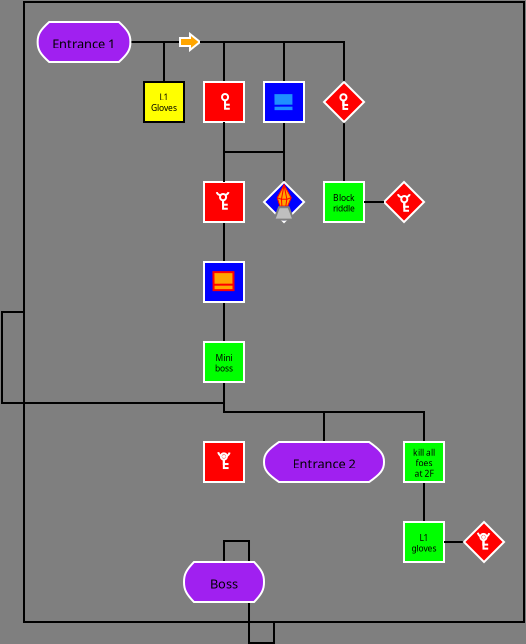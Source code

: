 <?xml version="1.0" encoding="UTF-8"?>
<dia:diagram xmlns:dia="http://www.lysator.liu.se/~alla/dia/">
  <dia:layer name="Arrière-plan" visible="true" active="true">
    <dia:object type="Standard - Box" version="0" id="O0">
      <dia:attribute name="obj_pos">
        <dia:point val="15,-1"/>
      </dia:attribute>
      <dia:attribute name="obj_bb">
        <dia:rectangle val="14.95,-1.05;40.05,30.05"/>
      </dia:attribute>
      <dia:attribute name="elem_corner">
        <dia:point val="15,-1"/>
      </dia:attribute>
      <dia:attribute name="elem_width">
        <dia:real val="25"/>
      </dia:attribute>
      <dia:attribute name="elem_height">
        <dia:real val="31"/>
      </dia:attribute>
      <dia:attribute name="border_width">
        <dia:real val="0.1"/>
      </dia:attribute>
      <dia:attribute name="inner_color">
        <dia:color val="#7f7f7f"/>
      </dia:attribute>
      <dia:attribute name="show_background">
        <dia:boolean val="false"/>
      </dia:attribute>
    </dia:object>
    <dia:object type="Standard - ZigZagLine" version="1" id="O1">
      <dia:attribute name="obj_pos">
        <dia:point val="20.007,1.018"/>
      </dia:attribute>
      <dia:attribute name="obj_bb">
        <dia:rectangle val="19.957,0.95;22.05,3.05"/>
      </dia:attribute>
      <dia:attribute name="orth_points">
        <dia:point val="20.007,1.018"/>
        <dia:point val="20.007,1"/>
        <dia:point val="22,1"/>
        <dia:point val="22,3"/>
      </dia:attribute>
      <dia:attribute name="orth_orient">
        <dia:enum val="1"/>
        <dia:enum val="0"/>
        <dia:enum val="1"/>
      </dia:attribute>
      <dia:attribute name="autorouting">
        <dia:boolean val="false"/>
      </dia:attribute>
      <dia:connections>
        <dia:connection handle="1" to="O39" connection="2"/>
      </dia:connections>
    </dia:object>
    <dia:object type="Standard - Line" version="0" id="O2">
      <dia:attribute name="obj_pos">
        <dia:point val="20.086,1"/>
      </dia:attribute>
      <dia:attribute name="obj_bb">
        <dia:rectangle val="20.036,0.95;22.801,1.05"/>
      </dia:attribute>
      <dia:attribute name="conn_endpoints">
        <dia:point val="20.086,1"/>
        <dia:point val="22.751,1"/>
      </dia:attribute>
      <dia:attribute name="numcp">
        <dia:int val="1"/>
      </dia:attribute>
      <dia:connections>
        <dia:connection handle="0" to="O37" connection="2"/>
        <dia:connection handle="1" to="O3" connection="26"/>
      </dia:connections>
    </dia:object>
    <dia:object type="Geometric - Right Arrow" version="1" id="O3">
      <dia:attribute name="obj_pos">
        <dia:point val="22.8,0.6"/>
      </dia:attribute>
      <dia:attribute name="obj_bb">
        <dia:rectangle val="22.75,0.496;23.88,1.504"/>
      </dia:attribute>
      <dia:attribute name="meta">
        <dia:composite type="dict"/>
      </dia:attribute>
      <dia:attribute name="elem_corner">
        <dia:point val="22.8,0.6"/>
      </dia:attribute>
      <dia:attribute name="elem_width">
        <dia:real val="1"/>
      </dia:attribute>
      <dia:attribute name="elem_height">
        <dia:real val="0.8"/>
      </dia:attribute>
      <dia:attribute name="line_width">
        <dia:real val="0.1"/>
      </dia:attribute>
      <dia:attribute name="line_colour">
        <dia:color val="#ffffff"/>
      </dia:attribute>
      <dia:attribute name="fill_colour">
        <dia:color val="#ffa500"/>
      </dia:attribute>
      <dia:attribute name="show_background">
        <dia:boolean val="true"/>
      </dia:attribute>
      <dia:attribute name="line_style">
        <dia:enum val="0"/>
        <dia:real val="1"/>
      </dia:attribute>
      <dia:attribute name="flip_horizontal">
        <dia:boolean val="false"/>
      </dia:attribute>
      <dia:attribute name="flip_vertical">
        <dia:boolean val="false"/>
      </dia:attribute>
      <dia:attribute name="subscale">
        <dia:real val="1"/>
      </dia:attribute>
    </dia:object>
    <dia:object type="Standard - ZigZagLine" version="1" id="O4">
      <dia:attribute name="obj_pos">
        <dia:point val="23.8,1"/>
      </dia:attribute>
      <dia:attribute name="obj_bb">
        <dia:rectangle val="23.75,0.95;28.05,3.05"/>
      </dia:attribute>
      <dia:attribute name="orth_points">
        <dia:point val="23.8,1"/>
        <dia:point val="28,1"/>
        <dia:point val="28,3"/>
      </dia:attribute>
      <dia:attribute name="orth_orient">
        <dia:enum val="0"/>
        <dia:enum val="1"/>
      </dia:attribute>
      <dia:attribute name="autorouting">
        <dia:boolean val="true"/>
      </dia:attribute>
      <dia:connections>
        <dia:connection handle="0" to="O3" connection="3"/>
        <dia:connection handle="1" to="O48" connection="0"/>
      </dia:connections>
    </dia:object>
    <dia:object type="Standard - ZigZagLine" version="1" id="O5">
      <dia:attribute name="obj_pos">
        <dia:point val="23.8,1"/>
      </dia:attribute>
      <dia:attribute name="obj_bb">
        <dia:rectangle val="23.75,0.95;31.05,3.071"/>
      </dia:attribute>
      <dia:attribute name="orth_points">
        <dia:point val="23.8,1"/>
        <dia:point val="31,1"/>
        <dia:point val="31,3"/>
        <dia:point val="31,3"/>
      </dia:attribute>
      <dia:attribute name="orth_orient">
        <dia:enum val="0"/>
        <dia:enum val="1"/>
        <dia:enum val="0"/>
      </dia:attribute>
      <dia:attribute name="autorouting">
        <dia:boolean val="false"/>
      </dia:attribute>
      <dia:connections>
        <dia:connection handle="0" to="O3" connection="3"/>
        <dia:connection handle="1" to="O17" connection="5"/>
      </dia:connections>
    </dia:object>
    <dia:object type="Standard - ZigZagLine" version="1" id="O6">
      <dia:attribute name="obj_pos">
        <dia:point val="31,5"/>
      </dia:attribute>
      <dia:attribute name="obj_bb">
        <dia:rectangle val="30.95,4.95;31.05,8.347"/>
      </dia:attribute>
      <dia:attribute name="orth_points">
        <dia:point val="31,5"/>
        <dia:point val="31,8.276"/>
        <dia:point val="31,8.276"/>
        <dia:point val="31,8"/>
      </dia:attribute>
      <dia:attribute name="orth_orient">
        <dia:enum val="1"/>
        <dia:enum val="0"/>
        <dia:enum val="1"/>
      </dia:attribute>
      <dia:attribute name="autorouting">
        <dia:boolean val="false"/>
      </dia:attribute>
      <dia:connections>
        <dia:connection handle="0" to="O17" connection="6"/>
        <dia:connection handle="1" to="O41" connection="0"/>
      </dia:connections>
    </dia:object>
    <dia:object type="Standard - ZigZagLine" version="1" id="O7">
      <dia:attribute name="obj_pos">
        <dia:point val="28,5.05"/>
      </dia:attribute>
      <dia:attribute name="obj_bb">
        <dia:rectangle val="24.95,4.95;28.05,6.55"/>
      </dia:attribute>
      <dia:attribute name="orth_points">
        <dia:point val="28,5.05"/>
        <dia:point val="28,6.5"/>
        <dia:point val="25,6.5"/>
        <dia:point val="25,5"/>
      </dia:attribute>
      <dia:attribute name="orth_orient">
        <dia:enum val="1"/>
        <dia:enum val="0"/>
        <dia:enum val="1"/>
      </dia:attribute>
      <dia:attribute name="autorouting">
        <dia:boolean val="false"/>
      </dia:attribute>
      <dia:connections>
        <dia:connection handle="0" to="O48" connection="3"/>
        <dia:connection handle="1" to="O27" connection="6"/>
      </dia:connections>
    </dia:object>
    <dia:object type="Standard - ZigZagLine" version="1" id="O8">
      <dia:attribute name="obj_pos">
        <dia:point val="25,5"/>
      </dia:attribute>
      <dia:attribute name="obj_bb">
        <dia:rectangle val="24.95,4.95;28.05,8.05"/>
      </dia:attribute>
      <dia:attribute name="orth_points">
        <dia:point val="25,5"/>
        <dia:point val="25,6.5"/>
        <dia:point val="28,6.5"/>
        <dia:point val="28,8"/>
      </dia:attribute>
      <dia:attribute name="orth_orient">
        <dia:enum val="1"/>
        <dia:enum val="0"/>
        <dia:enum val="1"/>
      </dia:attribute>
      <dia:attribute name="autorouting">
        <dia:boolean val="false"/>
      </dia:attribute>
      <dia:connections>
        <dia:connection handle="0" to="O27" connection="6"/>
      </dia:connections>
    </dia:object>
    <dia:object type="Standard - ZigZagLine" version="1" id="O9">
      <dia:attribute name="obj_pos">
        <dia:point val="25,10"/>
      </dia:attribute>
      <dia:attribute name="obj_bb">
        <dia:rectangle val="24.95,9.95;25.05,12.05"/>
      </dia:attribute>
      <dia:attribute name="orth_points">
        <dia:point val="25,10"/>
        <dia:point val="25,10.05"/>
        <dia:point val="25,11.95"/>
        <dia:point val="25,12"/>
      </dia:attribute>
      <dia:attribute name="orth_orient">
        <dia:enum val="1"/>
        <dia:enum val="0"/>
        <dia:enum val="1"/>
      </dia:attribute>
      <dia:attribute name="autorouting">
        <dia:boolean val="true"/>
      </dia:attribute>
      <dia:connections>
        <dia:connection handle="0" to="O31" connection="6"/>
        <dia:connection handle="1" to="O51" connection="0"/>
      </dia:connections>
    </dia:object>
    <dia:object type="Standard - ZigZagLine" version="1" id="O10">
      <dia:attribute name="obj_pos">
        <dia:point val="25,16"/>
      </dia:attribute>
      <dia:attribute name="obj_bb">
        <dia:rectangle val="24.95,13.95;25.05,16.271"/>
      </dia:attribute>
      <dia:attribute name="orth_points">
        <dia:point val="25,16"/>
        <dia:point val="25,16.2"/>
        <dia:point val="25,16.2"/>
        <dia:point val="25,14"/>
      </dia:attribute>
      <dia:attribute name="orth_orient">
        <dia:enum val="1"/>
        <dia:enum val="0"/>
        <dia:enum val="1"/>
      </dia:attribute>
      <dia:attribute name="autorouting">
        <dia:boolean val="false"/>
      </dia:attribute>
      <dia:connections>
        <dia:connection handle="0" to="O40" connection="0"/>
        <dia:connection handle="1" to="O51" connection="1"/>
      </dia:connections>
    </dia:object>
    <dia:object type="Standard - ZigZagLine" version="1" id="O11">
      <dia:attribute name="obj_pos">
        <dia:point val="25,3"/>
      </dia:attribute>
      <dia:attribute name="obj_bb">
        <dia:rectangle val="23.75,0.95;25.05,3.05"/>
      </dia:attribute>
      <dia:attribute name="orth_points">
        <dia:point val="25,3"/>
        <dia:point val="25,1"/>
        <dia:point val="23.8,1"/>
      </dia:attribute>
      <dia:attribute name="orth_orient">
        <dia:enum val="1"/>
        <dia:enum val="0"/>
      </dia:attribute>
      <dia:attribute name="autorouting">
        <dia:boolean val="false"/>
      </dia:attribute>
      <dia:connections>
        <dia:connection handle="0" to="O27" connection="1"/>
        <dia:connection handle="1" to="O3" connection="3"/>
      </dia:connections>
    </dia:object>
    <dia:object type="Standard - ZigZagLine" version="1" id="O12">
      <dia:attribute name="obj_pos">
        <dia:point val="25,18"/>
      </dia:attribute>
      <dia:attribute name="obj_bb">
        <dia:rectangle val="24.95,17.95;25.05,21.0"/>
      </dia:attribute>
      <dia:attribute name="orth_points">
        <dia:point val="25,18"/>
        <dia:point val="25,18.05"/>
        <dia:point val="25,20.9"/>
        <dia:point val="25,20.95"/>
      </dia:attribute>
      <dia:attribute name="orth_orient">
        <dia:enum val="1"/>
        <dia:enum val="0"/>
        <dia:enum val="1"/>
      </dia:attribute>
      <dia:attribute name="autorouting">
        <dia:boolean val="true"/>
      </dia:attribute>
      <dia:attribute name="line_width">
        <dia:real val="0.1"/>
      </dia:attribute>
      <dia:connections>
        <dia:connection handle="0" to="O40" connection="1"/>
        <dia:connection handle="1" to="O0" connection="8"/>
      </dia:connections>
    </dia:object>
    <dia:object type="Standard - ZigZagLine" version="1" id="O13">
      <dia:attribute name="obj_pos">
        <dia:point val="25,18"/>
      </dia:attribute>
      <dia:attribute name="obj_bb">
        <dia:rectangle val="24.95,17.95;30.05,21.05"/>
      </dia:attribute>
      <dia:attribute name="orth_points">
        <dia:point val="25,18"/>
        <dia:point val="25,19.5"/>
        <dia:point val="30,19.5"/>
        <dia:point val="30,21"/>
      </dia:attribute>
      <dia:attribute name="orth_orient">
        <dia:enum val="1"/>
        <dia:enum val="0"/>
        <dia:enum val="1"/>
      </dia:attribute>
      <dia:attribute name="autorouting">
        <dia:boolean val="true"/>
      </dia:attribute>
      <dia:attribute name="line_width">
        <dia:real val="0.1"/>
      </dia:attribute>
      <dia:connections>
        <dia:connection handle="0" to="O40" connection="1"/>
        <dia:connection handle="1" to="O54" connection="0"/>
      </dia:connections>
    </dia:object>
    <dia:object type="Standard - ZigZagLine" version="1" id="O14">
      <dia:attribute name="obj_pos">
        <dia:point val="35,21"/>
      </dia:attribute>
      <dia:attribute name="obj_bb">
        <dia:rectangle val="24.95,17.95;35.05,21.05"/>
      </dia:attribute>
      <dia:attribute name="orth_points">
        <dia:point val="35,21"/>
        <dia:point val="35,19.5"/>
        <dia:point val="25,19.5"/>
        <dia:point val="25,18"/>
      </dia:attribute>
      <dia:attribute name="orth_orient">
        <dia:enum val="1"/>
        <dia:enum val="0"/>
        <dia:enum val="1"/>
      </dia:attribute>
      <dia:attribute name="autorouting">
        <dia:boolean val="true"/>
      </dia:attribute>
      <dia:connections>
        <dia:connection handle="0" to="O56" connection="0"/>
        <dia:connection handle="1" to="O40" connection="1"/>
      </dia:connections>
    </dia:object>
    <dia:object type="Standard - ZigZagLine" version="1" id="O15">
      <dia:attribute name="obj_pos">
        <dia:point val="25,27"/>
      </dia:attribute>
      <dia:attribute name="obj_bb">
        <dia:rectangle val="24.95,22.95;25.05,27.05"/>
      </dia:attribute>
      <dia:attribute name="orth_points">
        <dia:point val="25,27"/>
        <dia:point val="25,26.95"/>
        <dia:point val="25,23.05"/>
        <dia:point val="25,23"/>
      </dia:attribute>
      <dia:attribute name="orth_orient">
        <dia:enum val="1"/>
        <dia:enum val="0"/>
        <dia:enum val="1"/>
      </dia:attribute>
      <dia:attribute name="autorouting">
        <dia:boolean val="true"/>
      </dia:attribute>
      <dia:connections>
        <dia:connection handle="0" to="O38" connection="0"/>
        <dia:connection handle="1" to="O0" connection="6"/>
      </dia:connections>
    </dia:object>
    <dia:object type="Standard - ZigZagLine" version="1" id="O16">
      <dia:attribute name="obj_pos">
        <dia:point val="35,23"/>
      </dia:attribute>
      <dia:attribute name="obj_bb">
        <dia:rectangle val="34.95,22.95;35.05,25"/>
      </dia:attribute>
      <dia:attribute name="orth_points">
        <dia:point val="35,23"/>
        <dia:point val="35,25"/>
        <dia:point val="35,25"/>
        <dia:point val="35,25"/>
      </dia:attribute>
      <dia:attribute name="orth_orient">
        <dia:enum val="1"/>
        <dia:enum val="0"/>
        <dia:enum val="1"/>
      </dia:attribute>
      <dia:attribute name="autorouting">
        <dia:boolean val="false"/>
      </dia:attribute>
      <dia:connections>
        <dia:connection handle="0" to="O56" connection="1"/>
        <dia:connection handle="1" to="O55" connection="0"/>
      </dia:connections>
    </dia:object>
    <dia:group>
      <dia:object type="Geometric - Diamond" version="1" id="O17">
        <dia:attribute name="obj_pos">
          <dia:point val="30,3"/>
        </dia:attribute>
        <dia:attribute name="obj_bb">
          <dia:rectangle val="29.929,2.929;32.071,5.071"/>
        </dia:attribute>
        <dia:attribute name="meta">
          <dia:composite type="dict"/>
        </dia:attribute>
        <dia:attribute name="elem_corner">
          <dia:point val="30,3"/>
        </dia:attribute>
        <dia:attribute name="elem_width">
          <dia:real val="2"/>
        </dia:attribute>
        <dia:attribute name="elem_height">
          <dia:real val="2"/>
        </dia:attribute>
        <dia:attribute name="line_width">
          <dia:real val="0.1"/>
        </dia:attribute>
        <dia:attribute name="line_colour">
          <dia:color val="#ffffff"/>
        </dia:attribute>
        <dia:attribute name="fill_colour">
          <dia:color val="#ff0000"/>
        </dia:attribute>
        <dia:attribute name="show_background">
          <dia:boolean val="true"/>
        </dia:attribute>
        <dia:attribute name="line_style">
          <dia:enum val="0"/>
          <dia:real val="1"/>
        </dia:attribute>
        <dia:attribute name="flip_horizontal">
          <dia:boolean val="false"/>
        </dia:attribute>
        <dia:attribute name="flip_vertical">
          <dia:boolean val="false"/>
        </dia:attribute>
        <dia:attribute name="subscale">
          <dia:real val="1"/>
        </dia:attribute>
      </dia:object>
      <dia:group>
        <dia:object type="Standard - Ellipse" version="0" id="O18">
          <dia:attribute name="obj_pos">
            <dia:point val="30.818,3.612"/>
          </dia:attribute>
          <dia:attribute name="obj_bb">
            <dia:rectangle val="30.768,3.562;31.173,3.975"/>
          </dia:attribute>
          <dia:attribute name="elem_corner">
            <dia:point val="30.818,3.612"/>
          </dia:attribute>
          <dia:attribute name="elem_width">
            <dia:real val="0.305"/>
          </dia:attribute>
          <dia:attribute name="elem_height">
            <dia:real val="0.313"/>
          </dia:attribute>
          <dia:attribute name="border_width">
            <dia:real val="0.1"/>
          </dia:attribute>
          <dia:attribute name="border_color">
            <dia:color val="#ffffff"/>
          </dia:attribute>
          <dia:attribute name="inner_color">
            <dia:color val="#ff0000"/>
          </dia:attribute>
          <dia:attribute name="show_background">
            <dia:boolean val="false"/>
          </dia:attribute>
          <dia:attribute name="aspect">
            <dia:enum val="1"/>
          </dia:attribute>
        </dia:object>
        <dia:object type="Standard - ZigZagLine" version="1" id="O19">
          <dia:attribute name="obj_pos">
            <dia:point val="30.971,3.925"/>
          </dia:attribute>
          <dia:attribute name="obj_bb">
            <dia:rectangle val="30.921,3.875;31.205,4.208"/>
          </dia:attribute>
          <dia:attribute name="orth_points">
            <dia:point val="30.971,3.925"/>
            <dia:point val="30.971,4.147"/>
            <dia:point val="31.155,4.147"/>
            <dia:point val="31.155,4.158"/>
          </dia:attribute>
          <dia:attribute name="orth_orient">
            <dia:enum val="1"/>
            <dia:enum val="0"/>
            <dia:enum val="1"/>
          </dia:attribute>
          <dia:attribute name="autorouting">
            <dia:boolean val="false"/>
          </dia:attribute>
          <dia:attribute name="line_color">
            <dia:color val="#ffffff"/>
          </dia:attribute>
          <dia:attribute name="line_width">
            <dia:real val="0.1"/>
          </dia:attribute>
          <dia:connections>
            <dia:connection handle="0" to="O18" connection="6"/>
          </dia:connections>
        </dia:object>
        <dia:object type="Standard - ZigZagLine" version="1" id="O20">
          <dia:attribute name="obj_pos">
            <dia:point val="30.971,3.925"/>
          </dia:attribute>
          <dia:attribute name="obj_bb">
            <dia:rectangle val="30.921,3.875;31.207,4.403"/>
          </dia:attribute>
          <dia:attribute name="orth_points">
            <dia:point val="30.971,3.925"/>
            <dia:point val="30.971,4.347"/>
            <dia:point val="31.157,4.347"/>
            <dia:point val="31.157,4.353"/>
          </dia:attribute>
          <dia:attribute name="orth_orient">
            <dia:enum val="1"/>
            <dia:enum val="0"/>
            <dia:enum val="1"/>
          </dia:attribute>
          <dia:attribute name="autorouting">
            <dia:boolean val="false"/>
          </dia:attribute>
          <dia:attribute name="line_color">
            <dia:color val="#ffffff"/>
          </dia:attribute>
          <dia:attribute name="line_width">
            <dia:real val="0.1"/>
          </dia:attribute>
          <dia:connections>
            <dia:connection handle="0" to="O18" connection="6"/>
          </dia:connections>
        </dia:object>
      </dia:group>
    </dia:group>
    <dia:group>
      <dia:object type="Geometric - Diamond" version="1" id="O21">
        <dia:attribute name="obj_pos">
          <dia:point val="33,8"/>
        </dia:attribute>
        <dia:attribute name="obj_bb">
          <dia:rectangle val="32.929,7.929;35.071,10.071"/>
        </dia:attribute>
        <dia:attribute name="meta">
          <dia:composite type="dict"/>
        </dia:attribute>
        <dia:attribute name="elem_corner">
          <dia:point val="33,8"/>
        </dia:attribute>
        <dia:attribute name="elem_width">
          <dia:real val="2"/>
        </dia:attribute>
        <dia:attribute name="elem_height">
          <dia:real val="2"/>
        </dia:attribute>
        <dia:attribute name="line_width">
          <dia:real val="0.1"/>
        </dia:attribute>
        <dia:attribute name="line_colour">
          <dia:color val="#ffffff"/>
        </dia:attribute>
        <dia:attribute name="fill_colour">
          <dia:color val="#ff0000"/>
        </dia:attribute>
        <dia:attribute name="show_background">
          <dia:boolean val="true"/>
        </dia:attribute>
        <dia:attribute name="line_style">
          <dia:enum val="0"/>
          <dia:real val="1"/>
        </dia:attribute>
        <dia:attribute name="flip_horizontal">
          <dia:boolean val="false"/>
        </dia:attribute>
        <dia:attribute name="flip_vertical">
          <dia:boolean val="false"/>
        </dia:attribute>
        <dia:attribute name="subscale">
          <dia:real val="1"/>
        </dia:attribute>
      </dia:object>
      <dia:group>
        <dia:group>
          <dia:object type="Standard - Ellipse" version="0" id="O22">
            <dia:attribute name="obj_pos">
              <dia:point val="33.861,8.702"/>
            </dia:attribute>
            <dia:attribute name="obj_bb">
              <dia:rectangle val="33.811,8.652;34.216,9.066"/>
            </dia:attribute>
            <dia:attribute name="elem_corner">
              <dia:point val="33.861,8.702"/>
            </dia:attribute>
            <dia:attribute name="elem_width">
              <dia:real val="0.305"/>
            </dia:attribute>
            <dia:attribute name="elem_height">
              <dia:real val="0.313"/>
            </dia:attribute>
            <dia:attribute name="border_width">
              <dia:real val="0.1"/>
            </dia:attribute>
            <dia:attribute name="border_color">
              <dia:color val="#ffffff"/>
            </dia:attribute>
            <dia:attribute name="inner_color">
              <dia:color val="#ff0000"/>
            </dia:attribute>
            <dia:attribute name="show_background">
              <dia:boolean val="false"/>
            </dia:attribute>
            <dia:attribute name="aspect">
              <dia:enum val="1"/>
            </dia:attribute>
          </dia:object>
          <dia:object type="Standard - ZigZagLine" version="1" id="O23">
            <dia:attribute name="obj_pos">
              <dia:point val="34.014,9.016"/>
            </dia:attribute>
            <dia:attribute name="obj_bb">
              <dia:rectangle val="33.964,8.966;34.248,9.299"/>
            </dia:attribute>
            <dia:attribute name="orth_points">
              <dia:point val="34.014,9.016"/>
              <dia:point val="34.014,9.238"/>
              <dia:point val="34.198,9.238"/>
              <dia:point val="34.198,9.249"/>
            </dia:attribute>
            <dia:attribute name="orth_orient">
              <dia:enum val="1"/>
              <dia:enum val="0"/>
              <dia:enum val="1"/>
            </dia:attribute>
            <dia:attribute name="autorouting">
              <dia:boolean val="false"/>
            </dia:attribute>
            <dia:attribute name="line_color">
              <dia:color val="#ffffff"/>
            </dia:attribute>
            <dia:attribute name="line_width">
              <dia:real val="0.1"/>
            </dia:attribute>
            <dia:connections>
              <dia:connection handle="0" to="O22" connection="6"/>
            </dia:connections>
          </dia:object>
          <dia:object type="Standard - ZigZagLine" version="1" id="O24">
            <dia:attribute name="obj_pos">
              <dia:point val="34.014,9.016"/>
            </dia:attribute>
            <dia:attribute name="obj_bb">
              <dia:rectangle val="33.964,8.966;34.251,9.493"/>
            </dia:attribute>
            <dia:attribute name="orth_points">
              <dia:point val="34.014,9.016"/>
              <dia:point val="34.014,9.438"/>
              <dia:point val="34.2,9.438"/>
              <dia:point val="34.2,9.443"/>
            </dia:attribute>
            <dia:attribute name="orth_orient">
              <dia:enum val="1"/>
              <dia:enum val="0"/>
              <dia:enum val="1"/>
            </dia:attribute>
            <dia:attribute name="autorouting">
              <dia:boolean val="false"/>
            </dia:attribute>
            <dia:attribute name="line_color">
              <dia:color val="#ffffff"/>
            </dia:attribute>
            <dia:attribute name="line_width">
              <dia:real val="0.1"/>
            </dia:attribute>
            <dia:connections>
              <dia:connection handle="0" to="O22" connection="6"/>
            </dia:connections>
          </dia:object>
        </dia:group>
        <dia:object type="Standard - Arc" version="0" id="O25">
          <dia:attribute name="obj_pos">
            <dia:point val="34.122,8.748"/>
          </dia:attribute>
          <dia:attribute name="obj_bb">
            <dia:rectangle val="34.051,8.537;34.358,8.819"/>
          </dia:attribute>
          <dia:attribute name="conn_endpoints">
            <dia:point val="34.122,8.748"/>
            <dia:point val="34.288,8.608"/>
          </dia:attribute>
          <dia:attribute name="arc_color">
            <dia:color val="#ffffff"/>
          </dia:attribute>
          <dia:attribute name="curve_distance">
            <dia:real val="0.034"/>
          </dia:attribute>
        </dia:object>
        <dia:object type="Standard - Arc" version="0" id="O26">
          <dia:attribute name="obj_pos">
            <dia:point val="33.906,8.748"/>
          </dia:attribute>
          <dia:attribute name="obj_bb">
            <dia:rectangle val="33.633,8.538;33.975,8.818"/>
          </dia:attribute>
          <dia:attribute name="conn_endpoints">
            <dia:point val="33.906,8.748"/>
            <dia:point val="33.703,8.608"/>
          </dia:attribute>
          <dia:attribute name="arc_color">
            <dia:color val="#ffffff"/>
          </dia:attribute>
          <dia:attribute name="curve_distance">
            <dia:real val="-0.054"/>
          </dia:attribute>
        </dia:object>
      </dia:group>
    </dia:group>
    <dia:group>
      <dia:object type="Standard - Box" version="0" id="O27">
        <dia:attribute name="obj_pos">
          <dia:point val="24,3"/>
        </dia:attribute>
        <dia:attribute name="obj_bb">
          <dia:rectangle val="23.95,2.95;26.05,5.05"/>
        </dia:attribute>
        <dia:attribute name="elem_corner">
          <dia:point val="24,3"/>
        </dia:attribute>
        <dia:attribute name="elem_width">
          <dia:real val="2"/>
        </dia:attribute>
        <dia:attribute name="elem_height">
          <dia:real val="2"/>
        </dia:attribute>
        <dia:attribute name="border_width">
          <dia:real val="0.1"/>
        </dia:attribute>
        <dia:attribute name="border_color">
          <dia:color val="#ffffff"/>
        </dia:attribute>
        <dia:attribute name="inner_color">
          <dia:color val="#ff0000"/>
        </dia:attribute>
        <dia:attribute name="show_background">
          <dia:boolean val="true"/>
        </dia:attribute>
      </dia:object>
      <dia:group>
        <dia:object type="Standard - Ellipse" version="0" id="O28">
          <dia:attribute name="obj_pos">
            <dia:point val="24.9,3.6"/>
          </dia:attribute>
          <dia:attribute name="obj_bb">
            <dia:rectangle val="24.85,3.55;25.255,3.963"/>
          </dia:attribute>
          <dia:attribute name="elem_corner">
            <dia:point val="24.9,3.6"/>
          </dia:attribute>
          <dia:attribute name="elem_width">
            <dia:real val="0.305"/>
          </dia:attribute>
          <dia:attribute name="elem_height">
            <dia:real val="0.313"/>
          </dia:attribute>
          <dia:attribute name="border_width">
            <dia:real val="0.1"/>
          </dia:attribute>
          <dia:attribute name="border_color">
            <dia:color val="#ffffff"/>
          </dia:attribute>
          <dia:attribute name="inner_color">
            <dia:color val="#ff0000"/>
          </dia:attribute>
          <dia:attribute name="show_background">
            <dia:boolean val="false"/>
          </dia:attribute>
          <dia:attribute name="aspect">
            <dia:enum val="1"/>
          </dia:attribute>
        </dia:object>
        <dia:object type="Standard - ZigZagLine" version="1" id="O29">
          <dia:attribute name="obj_pos">
            <dia:point val="25.052,3.913"/>
          </dia:attribute>
          <dia:attribute name="obj_bb">
            <dia:rectangle val="25.003,3.863;25.287,4.196"/>
          </dia:attribute>
          <dia:attribute name="orth_points">
            <dia:point val="25.052,3.913"/>
            <dia:point val="25.052,4.135"/>
            <dia:point val="25.237,4.135"/>
            <dia:point val="25.237,4.146"/>
          </dia:attribute>
          <dia:attribute name="orth_orient">
            <dia:enum val="1"/>
            <dia:enum val="0"/>
            <dia:enum val="1"/>
          </dia:attribute>
          <dia:attribute name="autorouting">
            <dia:boolean val="false"/>
          </dia:attribute>
          <dia:attribute name="line_color">
            <dia:color val="#ffffff"/>
          </dia:attribute>
          <dia:attribute name="line_width">
            <dia:real val="0.1"/>
          </dia:attribute>
          <dia:connections>
            <dia:connection handle="0" to="O28" connection="6"/>
          </dia:connections>
        </dia:object>
        <dia:object type="Standard - ZigZagLine" version="1" id="O30">
          <dia:attribute name="obj_pos">
            <dia:point val="25.052,3.913"/>
          </dia:attribute>
          <dia:attribute name="obj_bb">
            <dia:rectangle val="25.003,3.863;25.289,4.391"/>
          </dia:attribute>
          <dia:attribute name="orth_points">
            <dia:point val="25.052,3.913"/>
            <dia:point val="25.052,4.336"/>
            <dia:point val="25.239,4.336"/>
            <dia:point val="25.239,4.341"/>
          </dia:attribute>
          <dia:attribute name="orth_orient">
            <dia:enum val="1"/>
            <dia:enum val="0"/>
            <dia:enum val="1"/>
          </dia:attribute>
          <dia:attribute name="autorouting">
            <dia:boolean val="false"/>
          </dia:attribute>
          <dia:attribute name="line_color">
            <dia:color val="#ffffff"/>
          </dia:attribute>
          <dia:attribute name="line_width">
            <dia:real val="0.1"/>
          </dia:attribute>
          <dia:connections>
            <dia:connection handle="0" to="O28" connection="6"/>
          </dia:connections>
        </dia:object>
      </dia:group>
    </dia:group>
    <dia:group>
      <dia:object type="Standard - Box" version="0" id="O31">
        <dia:attribute name="obj_pos">
          <dia:point val="24,8"/>
        </dia:attribute>
        <dia:attribute name="obj_bb">
          <dia:rectangle val="23.95,7.95;26.05,10.05"/>
        </dia:attribute>
        <dia:attribute name="elem_corner">
          <dia:point val="24,8"/>
        </dia:attribute>
        <dia:attribute name="elem_width">
          <dia:real val="2"/>
        </dia:attribute>
        <dia:attribute name="elem_height">
          <dia:real val="2"/>
        </dia:attribute>
        <dia:attribute name="border_width">
          <dia:real val="0.1"/>
        </dia:attribute>
        <dia:attribute name="border_color">
          <dia:color val="#ffffff"/>
        </dia:attribute>
        <dia:attribute name="inner_color">
          <dia:color val="#ff0000"/>
        </dia:attribute>
        <dia:attribute name="show_background">
          <dia:boolean val="true"/>
        </dia:attribute>
      </dia:object>
      <dia:group>
        <dia:group>
          <dia:object type="Standard - Ellipse" version="0" id="O32">
            <dia:attribute name="obj_pos">
              <dia:point val="24.8,8.6"/>
            </dia:attribute>
            <dia:attribute name="obj_bb">
              <dia:rectangle val="24.75,8.55;25.155,8.963"/>
            </dia:attribute>
            <dia:attribute name="elem_corner">
              <dia:point val="24.8,8.6"/>
            </dia:attribute>
            <dia:attribute name="elem_width">
              <dia:real val="0.305"/>
            </dia:attribute>
            <dia:attribute name="elem_height">
              <dia:real val="0.313"/>
            </dia:attribute>
            <dia:attribute name="border_width">
              <dia:real val="0.1"/>
            </dia:attribute>
            <dia:attribute name="border_color">
              <dia:color val="#ffffff"/>
            </dia:attribute>
            <dia:attribute name="inner_color">
              <dia:color val="#ff0000"/>
            </dia:attribute>
            <dia:attribute name="show_background">
              <dia:boolean val="false"/>
            </dia:attribute>
            <dia:attribute name="aspect">
              <dia:enum val="1"/>
            </dia:attribute>
          </dia:object>
          <dia:object type="Standard - ZigZagLine" version="1" id="O33">
            <dia:attribute name="obj_pos">
              <dia:point val="24.953,8.913"/>
            </dia:attribute>
            <dia:attribute name="obj_bb">
              <dia:rectangle val="24.902,8.863;25.187,9.196"/>
            </dia:attribute>
            <dia:attribute name="orth_points">
              <dia:point val="24.953,8.913"/>
              <dia:point val="24.953,9.135"/>
              <dia:point val="25.137,9.135"/>
              <dia:point val="25.137,9.146"/>
            </dia:attribute>
            <dia:attribute name="orth_orient">
              <dia:enum val="1"/>
              <dia:enum val="0"/>
              <dia:enum val="1"/>
            </dia:attribute>
            <dia:attribute name="autorouting">
              <dia:boolean val="false"/>
            </dia:attribute>
            <dia:attribute name="line_color">
              <dia:color val="#ffffff"/>
            </dia:attribute>
            <dia:attribute name="line_width">
              <dia:real val="0.1"/>
            </dia:attribute>
            <dia:connections>
              <dia:connection handle="0" to="O32" connection="6"/>
            </dia:connections>
          </dia:object>
          <dia:object type="Standard - ZigZagLine" version="1" id="O34">
            <dia:attribute name="obj_pos">
              <dia:point val="24.953,8.913"/>
            </dia:attribute>
            <dia:attribute name="obj_bb">
              <dia:rectangle val="24.902,8.863;25.189,9.391"/>
            </dia:attribute>
            <dia:attribute name="orth_points">
              <dia:point val="24.953,8.913"/>
              <dia:point val="24.953,9.336"/>
              <dia:point val="25.139,9.336"/>
              <dia:point val="25.139,9.341"/>
            </dia:attribute>
            <dia:attribute name="orth_orient">
              <dia:enum val="1"/>
              <dia:enum val="0"/>
              <dia:enum val="1"/>
            </dia:attribute>
            <dia:attribute name="autorouting">
              <dia:boolean val="false"/>
            </dia:attribute>
            <dia:attribute name="line_color">
              <dia:color val="#ffffff"/>
            </dia:attribute>
            <dia:attribute name="line_width">
              <dia:real val="0.1"/>
            </dia:attribute>
            <dia:connections>
              <dia:connection handle="0" to="O32" connection="6"/>
            </dia:connections>
          </dia:object>
        </dia:group>
        <dia:object type="Standard - Arc" version="0" id="O35">
          <dia:attribute name="obj_pos">
            <dia:point val="25.06,8.646"/>
          </dia:attribute>
          <dia:attribute name="obj_bb">
            <dia:rectangle val="24.99,8.435;25.297,8.716"/>
          </dia:attribute>
          <dia:attribute name="conn_endpoints">
            <dia:point val="25.06,8.646"/>
            <dia:point val="25.226,8.506"/>
          </dia:attribute>
          <dia:attribute name="arc_color">
            <dia:color val="#ffffff"/>
          </dia:attribute>
          <dia:attribute name="curve_distance">
            <dia:real val="0.034"/>
          </dia:attribute>
        </dia:object>
        <dia:object type="Standard - Arc" version="0" id="O36">
          <dia:attribute name="obj_pos">
            <dia:point val="24.845,8.646"/>
          </dia:attribute>
          <dia:attribute name="obj_bb">
            <dia:rectangle val="24.572,8.436;24.914,8.715"/>
          </dia:attribute>
          <dia:attribute name="conn_endpoints">
            <dia:point val="24.845,8.646"/>
            <dia:point val="24.642,8.506"/>
          </dia:attribute>
          <dia:attribute name="arc_color">
            <dia:color val="#ffffff"/>
          </dia:attribute>
          <dia:attribute name="curve_distance">
            <dia:real val="-0.054"/>
          </dia:attribute>
        </dia:object>
      </dia:group>
    </dia:group>
    <dia:object type="SDL - State" version="1" id="O37">
      <dia:attribute name="obj_pos">
        <dia:point val="15.781,0"/>
      </dia:attribute>
      <dia:attribute name="obj_bb">
        <dia:rectangle val="15.731,-0.05;20.27,2.05"/>
      </dia:attribute>
      <dia:attribute name="meta">
        <dia:composite type="dict"/>
      </dia:attribute>
      <dia:attribute name="elem_corner">
        <dia:point val="15.781,0"/>
      </dia:attribute>
      <dia:attribute name="elem_width">
        <dia:real val="4.439"/>
      </dia:attribute>
      <dia:attribute name="elem_height">
        <dia:real val="2"/>
      </dia:attribute>
      <dia:attribute name="line_width">
        <dia:real val="0.1"/>
      </dia:attribute>
      <dia:attribute name="line_colour">
        <dia:color val="#ffffff"/>
      </dia:attribute>
      <dia:attribute name="fill_colour">
        <dia:color val="#a020f0"/>
      </dia:attribute>
      <dia:attribute name="show_background">
        <dia:boolean val="true"/>
      </dia:attribute>
      <dia:attribute name="line_style">
        <dia:enum val="0"/>
        <dia:real val="1"/>
      </dia:attribute>
      <dia:attribute name="padding">
        <dia:real val="0.1"/>
      </dia:attribute>
      <dia:attribute name="text">
        <dia:composite type="text">
          <dia:attribute name="string">
            <dia:string>#Entrance 1#</dia:string>
          </dia:attribute>
          <dia:attribute name="font">
            <dia:font family="sans" style="0" name="Helvetica"/>
          </dia:attribute>
          <dia:attribute name="height">
            <dia:real val="0.8"/>
          </dia:attribute>
          <dia:attribute name="pos">
            <dia:point val="18,1.24"/>
          </dia:attribute>
          <dia:attribute name="color">
            <dia:color val="#000000"/>
          </dia:attribute>
          <dia:attribute name="alignment">
            <dia:enum val="1"/>
          </dia:attribute>
        </dia:composite>
      </dia:attribute>
      <dia:attribute name="flip_horizontal">
        <dia:boolean val="false"/>
      </dia:attribute>
      <dia:attribute name="flip_vertical">
        <dia:boolean val="false"/>
      </dia:attribute>
      <dia:attribute name="subscale">
        <dia:real val="1"/>
      </dia:attribute>
    </dia:object>
    <dia:object type="SDL - State" version="1" id="O38">
      <dia:attribute name="obj_pos">
        <dia:point val="23,27"/>
      </dia:attribute>
      <dia:attribute name="obj_bb">
        <dia:rectangle val="22.95,26.95;27.05,29.05"/>
      </dia:attribute>
      <dia:attribute name="meta">
        <dia:composite type="dict"/>
      </dia:attribute>
      <dia:attribute name="elem_corner">
        <dia:point val="23,27"/>
      </dia:attribute>
      <dia:attribute name="elem_width">
        <dia:real val="4"/>
      </dia:attribute>
      <dia:attribute name="elem_height">
        <dia:real val="2"/>
      </dia:attribute>
      <dia:attribute name="line_width">
        <dia:real val="0.1"/>
      </dia:attribute>
      <dia:attribute name="line_colour">
        <dia:color val="#ffffff"/>
      </dia:attribute>
      <dia:attribute name="fill_colour">
        <dia:color val="#a020f0"/>
      </dia:attribute>
      <dia:attribute name="show_background">
        <dia:boolean val="true"/>
      </dia:attribute>
      <dia:attribute name="line_style">
        <dia:enum val="0"/>
        <dia:real val="1"/>
      </dia:attribute>
      <dia:attribute name="padding">
        <dia:real val="0.1"/>
      </dia:attribute>
      <dia:attribute name="text">
        <dia:composite type="text">
          <dia:attribute name="string">
            <dia:string>#Boss#</dia:string>
          </dia:attribute>
          <dia:attribute name="font">
            <dia:font family="sans" style="0" name="Helvetica"/>
          </dia:attribute>
          <dia:attribute name="height">
            <dia:real val="0.8"/>
          </dia:attribute>
          <dia:attribute name="pos">
            <dia:point val="25,28.24"/>
          </dia:attribute>
          <dia:attribute name="color">
            <dia:color val="#000000"/>
          </dia:attribute>
          <dia:attribute name="alignment">
            <dia:enum val="1"/>
          </dia:attribute>
        </dia:composite>
      </dia:attribute>
      <dia:attribute name="flip_horizontal">
        <dia:boolean val="false"/>
      </dia:attribute>
      <dia:attribute name="flip_vertical">
        <dia:boolean val="false"/>
      </dia:attribute>
      <dia:attribute name="subscale">
        <dia:real val="1"/>
      </dia:attribute>
    </dia:object>
    <dia:object type="Flowchart - Box" version="0" id="O39">
      <dia:attribute name="obj_pos">
        <dia:point val="21,3"/>
      </dia:attribute>
      <dia:attribute name="obj_bb">
        <dia:rectangle val="20.95,2.95;23.05,5.05"/>
      </dia:attribute>
      <dia:attribute name="elem_corner">
        <dia:point val="21,3"/>
      </dia:attribute>
      <dia:attribute name="elem_width">
        <dia:real val="2"/>
      </dia:attribute>
      <dia:attribute name="elem_height">
        <dia:real val="2"/>
      </dia:attribute>
      <dia:attribute name="border_width">
        <dia:real val="0.1"/>
      </dia:attribute>
      <dia:attribute name="inner_color">
        <dia:color val="#ffff00"/>
      </dia:attribute>
      <dia:attribute name="show_background">
        <dia:boolean val="true"/>
      </dia:attribute>
      <dia:attribute name="padding">
        <dia:real val="0"/>
      </dia:attribute>
      <dia:attribute name="text">
        <dia:composite type="text">
          <dia:attribute name="string">
            <dia:string>#L1
Gloves#</dia:string>
          </dia:attribute>
          <dia:attribute name="font">
            <dia:font family="sans" style="0" name="Helvetica"/>
          </dia:attribute>
          <dia:attribute name="height">
            <dia:real val="0.529"/>
          </dia:attribute>
          <dia:attribute name="pos">
            <dia:point val="22,3.893"/>
          </dia:attribute>
          <dia:attribute name="color">
            <dia:color val="#000000"/>
          </dia:attribute>
          <dia:attribute name="alignment">
            <dia:enum val="1"/>
          </dia:attribute>
        </dia:composite>
      </dia:attribute>
    </dia:object>
    <dia:object type="SDL - Task" version="1" id="O40">
      <dia:attribute name="obj_pos">
        <dia:point val="24,16"/>
      </dia:attribute>
      <dia:attribute name="obj_bb">
        <dia:rectangle val="23.95,15.95;26.05,18.05"/>
      </dia:attribute>
      <dia:attribute name="meta">
        <dia:composite type="dict"/>
      </dia:attribute>
      <dia:attribute name="elem_corner">
        <dia:point val="24,16"/>
      </dia:attribute>
      <dia:attribute name="elem_width">
        <dia:real val="2"/>
      </dia:attribute>
      <dia:attribute name="elem_height">
        <dia:real val="2"/>
      </dia:attribute>
      <dia:attribute name="line_width">
        <dia:real val="0.1"/>
      </dia:attribute>
      <dia:attribute name="line_colour">
        <dia:color val="#ffffff"/>
      </dia:attribute>
      <dia:attribute name="fill_colour">
        <dia:color val="#00ff00"/>
      </dia:attribute>
      <dia:attribute name="show_background">
        <dia:boolean val="true"/>
      </dia:attribute>
      <dia:attribute name="line_style">
        <dia:enum val="0"/>
        <dia:real val="1"/>
      </dia:attribute>
      <dia:attribute name="padding">
        <dia:real val="0.1"/>
      </dia:attribute>
      <dia:attribute name="text">
        <dia:composite type="text">
          <dia:attribute name="string">
            <dia:string>#Mini
boss#</dia:string>
          </dia:attribute>
          <dia:attribute name="font">
            <dia:font family="sans" style="0" name="Helvetica"/>
          </dia:attribute>
          <dia:attribute name="height">
            <dia:real val="0.529"/>
          </dia:attribute>
          <dia:attribute name="pos">
            <dia:point val="25,16.894"/>
          </dia:attribute>
          <dia:attribute name="color">
            <dia:color val="#000000"/>
          </dia:attribute>
          <dia:attribute name="alignment">
            <dia:enum val="1"/>
          </dia:attribute>
        </dia:composite>
      </dia:attribute>
      <dia:attribute name="flip_horizontal">
        <dia:boolean val="false"/>
      </dia:attribute>
      <dia:attribute name="flip_vertical">
        <dia:boolean val="false"/>
      </dia:attribute>
      <dia:attribute name="subscale">
        <dia:real val="1"/>
      </dia:attribute>
    </dia:object>
    <dia:object type="SDL - Task" version="1" id="O41">
      <dia:attribute name="obj_pos">
        <dia:point val="30,8"/>
      </dia:attribute>
      <dia:attribute name="obj_bb">
        <dia:rectangle val="29.95,7.95;32.05,10.05"/>
      </dia:attribute>
      <dia:attribute name="meta">
        <dia:composite type="dict"/>
      </dia:attribute>
      <dia:attribute name="elem_corner">
        <dia:point val="30,8"/>
      </dia:attribute>
      <dia:attribute name="elem_width">
        <dia:real val="2"/>
      </dia:attribute>
      <dia:attribute name="elem_height">
        <dia:real val="2"/>
      </dia:attribute>
      <dia:attribute name="line_width">
        <dia:real val="0.1"/>
      </dia:attribute>
      <dia:attribute name="line_colour">
        <dia:color val="#ffffff"/>
      </dia:attribute>
      <dia:attribute name="fill_colour">
        <dia:color val="#00ff00"/>
      </dia:attribute>
      <dia:attribute name="show_background">
        <dia:boolean val="true"/>
      </dia:attribute>
      <dia:attribute name="line_style">
        <dia:enum val="0"/>
        <dia:real val="1"/>
      </dia:attribute>
      <dia:attribute name="padding">
        <dia:real val="0"/>
      </dia:attribute>
      <dia:attribute name="text">
        <dia:composite type="text">
          <dia:attribute name="string">
            <dia:string>#Block
riddle#</dia:string>
          </dia:attribute>
          <dia:attribute name="font">
            <dia:font family="sans" style="0" name="Helvetica"/>
          </dia:attribute>
          <dia:attribute name="height">
            <dia:real val="0.529"/>
          </dia:attribute>
          <dia:attribute name="pos">
            <dia:point val="31,8.894"/>
          </dia:attribute>
          <dia:attribute name="color">
            <dia:color val="#000000"/>
          </dia:attribute>
          <dia:attribute name="alignment">
            <dia:enum val="1"/>
          </dia:attribute>
        </dia:composite>
      </dia:attribute>
      <dia:attribute name="flip_horizontal">
        <dia:boolean val="false"/>
      </dia:attribute>
      <dia:attribute name="flip_vertical">
        <dia:boolean val="false"/>
      </dia:attribute>
      <dia:attribute name="subscale">
        <dia:real val="1"/>
      </dia:attribute>
    </dia:object>
    <dia:group>
      <dia:object type="Geometric - Diamond" version="1" id="O42">
        <dia:attribute name="obj_pos">
          <dia:point val="27,8"/>
        </dia:attribute>
        <dia:attribute name="obj_bb">
          <dia:rectangle val="26.929,7.929;29.071,10.071"/>
        </dia:attribute>
        <dia:attribute name="meta">
          <dia:composite type="dict"/>
        </dia:attribute>
        <dia:attribute name="elem_corner">
          <dia:point val="27,8"/>
        </dia:attribute>
        <dia:attribute name="elem_width">
          <dia:real val="2"/>
        </dia:attribute>
        <dia:attribute name="elem_height">
          <dia:real val="2"/>
        </dia:attribute>
        <dia:attribute name="line_width">
          <dia:real val="0.1"/>
        </dia:attribute>
        <dia:attribute name="line_colour">
          <dia:color val="#ffffff"/>
        </dia:attribute>
        <dia:attribute name="fill_colour">
          <dia:color val="#0000ff"/>
        </dia:attribute>
        <dia:attribute name="show_background">
          <dia:boolean val="true"/>
        </dia:attribute>
        <dia:attribute name="line_style">
          <dia:enum val="0"/>
          <dia:real val="1"/>
        </dia:attribute>
        <dia:attribute name="flip_horizontal">
          <dia:boolean val="false"/>
        </dia:attribute>
        <dia:attribute name="flip_vertical">
          <dia:boolean val="false"/>
        </dia:attribute>
        <dia:attribute name="subscale">
          <dia:real val="1"/>
        </dia:attribute>
      </dia:object>
      <dia:group>
        <dia:object type="Standard - Polygon" version="0" id="O43">
          <dia:attribute name="obj_pos">
            <dia:point val="27.661,8.79"/>
          </dia:attribute>
          <dia:attribute name="obj_bb">
            <dia:rectangle val="27.634,8.085;28.384,9.235"/>
          </dia:attribute>
          <dia:attribute name="poly_points">
            <dia:point val="27.661,8.79"/>
            <dia:point val="28.003,8.138"/>
            <dia:point val="28.357,8.786"/>
            <dia:point val="28.187,9.21"/>
            <dia:point val="27.996,9.206"/>
            <dia:point val="27.792,9.208"/>
          </dia:attribute>
          <dia:attribute name="line_color">
            <dia:color val="#ff0000"/>
          </dia:attribute>
          <dia:attribute name="line_width">
            <dia:real val="0.05"/>
          </dia:attribute>
          <dia:attribute name="inner_color">
            <dia:color val="#ffa500"/>
          </dia:attribute>
          <dia:attribute name="show_background">
            <dia:boolean val="true"/>
          </dia:attribute>
        </dia:object>
        <dia:object type="Geometric - Trapezoid" version="1" id="O44">
          <dia:attribute name="obj_pos">
            <dia:point val="27.513,9.261"/>
          </dia:attribute>
          <dia:attribute name="obj_bb">
            <dia:rectangle val="27.441,9.211;28.541,9.929"/>
          </dia:attribute>
          <dia:attribute name="meta">
            <dia:composite type="dict"/>
          </dia:attribute>
          <dia:attribute name="elem_corner">
            <dia:point val="27.513,9.261"/>
          </dia:attribute>
          <dia:attribute name="elem_width">
            <dia:real val="0.955"/>
          </dia:attribute>
          <dia:attribute name="elem_height">
            <dia:real val="0.618"/>
          </dia:attribute>
          <dia:attribute name="line_width">
            <dia:real val="0.1"/>
          </dia:attribute>
          <dia:attribute name="line_colour">
            <dia:color val="#7f7f7f"/>
          </dia:attribute>
          <dia:attribute name="fill_colour">
            <dia:color val="#bfbfbf"/>
          </dia:attribute>
          <dia:attribute name="show_background">
            <dia:boolean val="true"/>
          </dia:attribute>
          <dia:attribute name="line_style">
            <dia:enum val="0"/>
            <dia:real val="1"/>
          </dia:attribute>
          <dia:attribute name="flip_horizontal">
            <dia:boolean val="false"/>
          </dia:attribute>
          <dia:attribute name="flip_vertical">
            <dia:boolean val="false"/>
          </dia:attribute>
          <dia:attribute name="subscale">
            <dia:real val="1"/>
          </dia:attribute>
        </dia:object>
        <dia:object type="Standard - PolyLine" version="0" id="O45">
          <dia:attribute name="obj_pos">
            <dia:point val="27.661,8.79"/>
          </dia:attribute>
          <dia:attribute name="obj_bb">
            <dia:rectangle val="27.63,8.754;28.389,8.888"/>
          </dia:attribute>
          <dia:attribute name="poly_points">
            <dia:point val="27.661,8.79"/>
            <dia:point val="27.872,8.863"/>
            <dia:point val="28.147,8.861"/>
            <dia:point val="28.357,8.786"/>
          </dia:attribute>
          <dia:attribute name="line_color">
            <dia:color val="#ff0000"/>
          </dia:attribute>
          <dia:attribute name="line_width">
            <dia:real val="0.05"/>
          </dia:attribute>
          <dia:connections>
            <dia:connection handle="0" to="O43" connection="0"/>
            <dia:connection handle="3" to="O43" connection="4"/>
          </dia:connections>
        </dia:object>
        <dia:object type="Standard - PolyLine" version="0" id="O46">
          <dia:attribute name="obj_pos">
            <dia:point val="28.003,8.138"/>
          </dia:attribute>
          <dia:attribute name="obj_bb">
            <dia:rectangle val="27.848,8.109;28.032,9.234"/>
          </dia:attribute>
          <dia:attribute name="poly_points">
            <dia:point val="28.003,8.138"/>
            <dia:point val="27.873,8.861"/>
            <dia:point val="27.894,9.207"/>
          </dia:attribute>
          <dia:attribute name="line_color">
            <dia:color val="#ff0000"/>
          </dia:attribute>
          <dia:attribute name="line_width">
            <dia:real val="0.05"/>
          </dia:attribute>
          <dia:connections>
            <dia:connection handle="0" to="O43" connection="2"/>
            <dia:connection handle="2" to="O43" connection="9"/>
          </dia:connections>
        </dia:object>
        <dia:object type="Standard - PolyLine" version="0" id="O47">
          <dia:attribute name="obj_pos">
            <dia:point val="28.003,8.138"/>
          </dia:attribute>
          <dia:attribute name="obj_bb">
            <dia:rectangle val="27.974,8.109;28.166,9.236"/>
          </dia:attribute>
          <dia:attribute name="poly_points">
            <dia:point val="28.003,8.138"/>
            <dia:point val="28.141,8.86"/>
            <dia:point val="28.091,9.208"/>
          </dia:attribute>
          <dia:attribute name="line_color">
            <dia:color val="#ff0000"/>
          </dia:attribute>
          <dia:attribute name="line_width">
            <dia:real val="0.05"/>
          </dia:attribute>
          <dia:connections>
            <dia:connection handle="0" to="O43" connection="2"/>
            <dia:connection handle="2" to="O43" connection="7"/>
          </dia:connections>
        </dia:object>
      </dia:group>
    </dia:group>
    <dia:group>
      <dia:object type="SDL - Task" version="1" id="O48">
        <dia:attribute name="obj_pos">
          <dia:point val="27,3"/>
        </dia:attribute>
        <dia:attribute name="obj_bb">
          <dia:rectangle val="26.95,2.95;29.05,5.05"/>
        </dia:attribute>
        <dia:attribute name="meta">
          <dia:composite type="dict"/>
        </dia:attribute>
        <dia:attribute name="elem_corner">
          <dia:point val="27,3"/>
        </dia:attribute>
        <dia:attribute name="elem_width">
          <dia:real val="2"/>
        </dia:attribute>
        <dia:attribute name="elem_height">
          <dia:real val="2"/>
        </dia:attribute>
        <dia:attribute name="line_width">
          <dia:real val="0.1"/>
        </dia:attribute>
        <dia:attribute name="line_colour">
          <dia:color val="#ffffff"/>
        </dia:attribute>
        <dia:attribute name="fill_colour">
          <dia:color val="#0000ff"/>
        </dia:attribute>
        <dia:attribute name="show_background">
          <dia:boolean val="true"/>
        </dia:attribute>
        <dia:attribute name="line_style">
          <dia:enum val="0"/>
          <dia:real val="1"/>
        </dia:attribute>
        <dia:attribute name="padding">
          <dia:real val="0.1"/>
        </dia:attribute>
        <dia:attribute name="text">
          <dia:composite type="text">
            <dia:attribute name="string">
              <dia:string>##</dia:string>
            </dia:attribute>
            <dia:attribute name="font">
              <dia:font family="sans" style="0" name="Helvetica"/>
            </dia:attribute>
            <dia:attribute name="height">
              <dia:real val="0.529"/>
            </dia:attribute>
            <dia:attribute name="pos">
              <dia:point val="28,4.159"/>
            </dia:attribute>
            <dia:attribute name="color">
              <dia:color val="#000000"/>
            </dia:attribute>
            <dia:attribute name="alignment">
              <dia:enum val="1"/>
            </dia:attribute>
          </dia:composite>
        </dia:attribute>
        <dia:attribute name="flip_horizontal">
          <dia:boolean val="false"/>
        </dia:attribute>
        <dia:attribute name="flip_vertical">
          <dia:boolean val="false"/>
        </dia:attribute>
        <dia:attribute name="subscale">
          <dia:real val="1"/>
        </dia:attribute>
      </dia:object>
      <dia:group>
        <dia:object type="Standard - Polygon" version="0" id="O49">
          <dia:attribute name="obj_pos">
            <dia:point val="27.47,3.557"/>
          </dia:attribute>
          <dia:attribute name="obj_bb">
            <dia:rectangle val="27.42,3.507;28.526,4.507"/>
          </dia:attribute>
          <dia:attribute name="poly_points">
            <dia:point val="27.47,3.557"/>
            <dia:point val="28.47,3.557"/>
            <dia:point val="28.472,4.183"/>
            <dia:point val="28.476,4.457"/>
            <dia:point val="27.477,4.457"/>
            <dia:point val="27.477,4.186"/>
          </dia:attribute>
          <dia:attribute name="line_color">
            <dia:color val="#0000ff"/>
          </dia:attribute>
          <dia:attribute name="line_width">
            <dia:real val="0.1"/>
          </dia:attribute>
          <dia:attribute name="inner_color">
            <dia:color val="#1e90ff"/>
          </dia:attribute>
          <dia:attribute name="show_background">
            <dia:boolean val="true"/>
          </dia:attribute>
        </dia:object>
        <dia:object type="Standard - Line" version="0" id="O50">
          <dia:attribute name="obj_pos">
            <dia:point val="28.472,4.183"/>
          </dia:attribute>
          <dia:attribute name="obj_bb">
            <dia:rectangle val="27.427,4.132;28.523,4.236"/>
          </dia:attribute>
          <dia:attribute name="conn_endpoints">
            <dia:point val="28.472,4.183"/>
            <dia:point val="27.477,4.186"/>
          </dia:attribute>
          <dia:attribute name="numcp">
            <dia:int val="1"/>
          </dia:attribute>
          <dia:attribute name="line_color">
            <dia:color val="#0000ff"/>
          </dia:attribute>
          <dia:connections>
            <dia:connection handle="0" to="O49" connection="4"/>
            <dia:connection handle="1" to="O49" connection="10"/>
          </dia:connections>
        </dia:object>
      </dia:group>
    </dia:group>
    <dia:group>
      <dia:object type="SDL - Task" version="1" id="O51">
        <dia:attribute name="obj_pos">
          <dia:point val="24,12"/>
        </dia:attribute>
        <dia:attribute name="obj_bb">
          <dia:rectangle val="23.95,11.95;26.05,14.05"/>
        </dia:attribute>
        <dia:attribute name="meta">
          <dia:composite type="dict"/>
        </dia:attribute>
        <dia:attribute name="elem_corner">
          <dia:point val="24,12"/>
        </dia:attribute>
        <dia:attribute name="elem_width">
          <dia:real val="2"/>
        </dia:attribute>
        <dia:attribute name="elem_height">
          <dia:real val="2"/>
        </dia:attribute>
        <dia:attribute name="line_width">
          <dia:real val="0.1"/>
        </dia:attribute>
        <dia:attribute name="line_colour">
          <dia:color val="#ffffff"/>
        </dia:attribute>
        <dia:attribute name="fill_colour">
          <dia:color val="#0000ff"/>
        </dia:attribute>
        <dia:attribute name="show_background">
          <dia:boolean val="true"/>
        </dia:attribute>
        <dia:attribute name="line_style">
          <dia:enum val="0"/>
          <dia:real val="1"/>
        </dia:attribute>
        <dia:attribute name="padding">
          <dia:real val="0.1"/>
        </dia:attribute>
        <dia:attribute name="text">
          <dia:composite type="text">
            <dia:attribute name="string">
              <dia:string>##</dia:string>
            </dia:attribute>
            <dia:attribute name="font">
              <dia:font family="sans" style="0" name="Helvetica"/>
            </dia:attribute>
            <dia:attribute name="height">
              <dia:real val="0.529"/>
            </dia:attribute>
            <dia:attribute name="pos">
              <dia:point val="25,13.159"/>
            </dia:attribute>
            <dia:attribute name="color">
              <dia:color val="#000000"/>
            </dia:attribute>
            <dia:attribute name="alignment">
              <dia:enum val="1"/>
            </dia:attribute>
          </dia:composite>
        </dia:attribute>
        <dia:attribute name="flip_horizontal">
          <dia:boolean val="false"/>
        </dia:attribute>
        <dia:attribute name="flip_vertical">
          <dia:boolean val="false"/>
        </dia:attribute>
        <dia:attribute name="subscale">
          <dia:real val="1"/>
        </dia:attribute>
      </dia:object>
      <dia:group>
        <dia:object type="Standard - Polygon" version="0" id="O52">
          <dia:attribute name="obj_pos">
            <dia:point val="24.471,12.508"/>
          </dia:attribute>
          <dia:attribute name="obj_bb">
            <dia:rectangle val="24.42,12.457;25.527,13.457"/>
          </dia:attribute>
          <dia:attribute name="poly_points">
            <dia:point val="24.471,12.508"/>
            <dia:point val="25.471,12.508"/>
            <dia:point val="25.473,13.133"/>
            <dia:point val="25.476,13.407"/>
            <dia:point val="24.478,13.407"/>
            <dia:point val="24.478,13.136"/>
          </dia:attribute>
          <dia:attribute name="line_color">
            <dia:color val="#ff0000"/>
          </dia:attribute>
          <dia:attribute name="line_width">
            <dia:real val="0.1"/>
          </dia:attribute>
          <dia:attribute name="inner_color">
            <dia:color val="#ffa500"/>
          </dia:attribute>
          <dia:attribute name="show_background">
            <dia:boolean val="true"/>
          </dia:attribute>
        </dia:object>
        <dia:object type="Standard - Line" version="0" id="O53">
          <dia:attribute name="obj_pos">
            <dia:point val="25.473,13.133"/>
          </dia:attribute>
          <dia:attribute name="obj_bb">
            <dia:rectangle val="24.428,13.083;25.523,13.187"/>
          </dia:attribute>
          <dia:attribute name="conn_endpoints">
            <dia:point val="25.473,13.133"/>
            <dia:point val="24.478,13.136"/>
          </dia:attribute>
          <dia:attribute name="numcp">
            <dia:int val="1"/>
          </dia:attribute>
          <dia:attribute name="line_color">
            <dia:color val="#ff0000"/>
          </dia:attribute>
          <dia:connections>
            <dia:connection handle="0" to="O52" connection="4"/>
            <dia:connection handle="1" to="O52" connection="10"/>
          </dia:connections>
        </dia:object>
      </dia:group>
    </dia:group>
    <dia:object type="SDL - State" version="1" id="O54">
      <dia:attribute name="obj_pos">
        <dia:point val="27,21"/>
      </dia:attribute>
      <dia:attribute name="obj_bb">
        <dia:rectangle val="26.95,20.95;33.05,23.05"/>
      </dia:attribute>
      <dia:attribute name="meta">
        <dia:composite type="dict"/>
      </dia:attribute>
      <dia:attribute name="elem_corner">
        <dia:point val="27,21"/>
      </dia:attribute>
      <dia:attribute name="elem_width">
        <dia:real val="6"/>
      </dia:attribute>
      <dia:attribute name="elem_height">
        <dia:real val="2"/>
      </dia:attribute>
      <dia:attribute name="line_width">
        <dia:real val="0.1"/>
      </dia:attribute>
      <dia:attribute name="line_colour">
        <dia:color val="#ffffff"/>
      </dia:attribute>
      <dia:attribute name="fill_colour">
        <dia:color val="#a020f0"/>
      </dia:attribute>
      <dia:attribute name="show_background">
        <dia:boolean val="true"/>
      </dia:attribute>
      <dia:attribute name="line_style">
        <dia:enum val="0"/>
        <dia:real val="1"/>
      </dia:attribute>
      <dia:attribute name="padding">
        <dia:real val="0"/>
      </dia:attribute>
      <dia:attribute name="text">
        <dia:composite type="text">
          <dia:attribute name="string">
            <dia:string>#Entrance 2#</dia:string>
          </dia:attribute>
          <dia:attribute name="font">
            <dia:font family="sans" style="0" name="Helvetica"/>
          </dia:attribute>
          <dia:attribute name="height">
            <dia:real val="0.8"/>
          </dia:attribute>
          <dia:attribute name="pos">
            <dia:point val="30,22.24"/>
          </dia:attribute>
          <dia:attribute name="color">
            <dia:color val="#000000"/>
          </dia:attribute>
          <dia:attribute name="alignment">
            <dia:enum val="1"/>
          </dia:attribute>
        </dia:composite>
      </dia:attribute>
      <dia:attribute name="flip_horizontal">
        <dia:boolean val="false"/>
      </dia:attribute>
      <dia:attribute name="flip_vertical">
        <dia:boolean val="false"/>
      </dia:attribute>
      <dia:attribute name="subscale">
        <dia:real val="1"/>
      </dia:attribute>
    </dia:object>
    <dia:object type="SDL - Task" version="1" id="O55">
      <dia:attribute name="obj_pos">
        <dia:point val="34,25"/>
      </dia:attribute>
      <dia:attribute name="obj_bb">
        <dia:rectangle val="33.95,24.95;36.05,27.05"/>
      </dia:attribute>
      <dia:attribute name="meta">
        <dia:composite type="dict"/>
      </dia:attribute>
      <dia:attribute name="elem_corner">
        <dia:point val="34,25"/>
      </dia:attribute>
      <dia:attribute name="elem_width">
        <dia:real val="2"/>
      </dia:attribute>
      <dia:attribute name="elem_height">
        <dia:real val="2"/>
      </dia:attribute>
      <dia:attribute name="line_width">
        <dia:real val="0.1"/>
      </dia:attribute>
      <dia:attribute name="line_colour">
        <dia:color val="#ffffff"/>
      </dia:attribute>
      <dia:attribute name="fill_colour">
        <dia:color val="#00ff00"/>
      </dia:attribute>
      <dia:attribute name="show_background">
        <dia:boolean val="true"/>
      </dia:attribute>
      <dia:attribute name="line_style">
        <dia:enum val="0"/>
        <dia:real val="1"/>
      </dia:attribute>
      <dia:attribute name="padding">
        <dia:real val="0"/>
      </dia:attribute>
      <dia:attribute name="text">
        <dia:composite type="text">
          <dia:attribute name="string">
            <dia:string>#L1
gloves#</dia:string>
          </dia:attribute>
          <dia:attribute name="font">
            <dia:font family="sans" style="0" name="Helvetica"/>
          </dia:attribute>
          <dia:attribute name="height">
            <dia:real val="0.529"/>
          </dia:attribute>
          <dia:attribute name="pos">
            <dia:point val="35,25.894"/>
          </dia:attribute>
          <dia:attribute name="color">
            <dia:color val="#000000"/>
          </dia:attribute>
          <dia:attribute name="alignment">
            <dia:enum val="1"/>
          </dia:attribute>
        </dia:composite>
      </dia:attribute>
      <dia:attribute name="flip_horizontal">
        <dia:boolean val="false"/>
      </dia:attribute>
      <dia:attribute name="flip_vertical">
        <dia:boolean val="false"/>
      </dia:attribute>
      <dia:attribute name="subscale">
        <dia:real val="1"/>
      </dia:attribute>
    </dia:object>
    <dia:object type="SDL - Task" version="1" id="O56">
      <dia:attribute name="obj_pos">
        <dia:point val="34,21"/>
      </dia:attribute>
      <dia:attribute name="obj_bb">
        <dia:rectangle val="33.95,20.95;36.05,23.05"/>
      </dia:attribute>
      <dia:attribute name="meta">
        <dia:composite type="dict"/>
      </dia:attribute>
      <dia:attribute name="elem_corner">
        <dia:point val="34,21"/>
      </dia:attribute>
      <dia:attribute name="elem_width">
        <dia:real val="2"/>
      </dia:attribute>
      <dia:attribute name="elem_height">
        <dia:real val="2"/>
      </dia:attribute>
      <dia:attribute name="line_width">
        <dia:real val="0.1"/>
      </dia:attribute>
      <dia:attribute name="line_colour">
        <dia:color val="#ffffff"/>
      </dia:attribute>
      <dia:attribute name="fill_colour">
        <dia:color val="#00ff00"/>
      </dia:attribute>
      <dia:attribute name="show_background">
        <dia:boolean val="true"/>
      </dia:attribute>
      <dia:attribute name="line_style">
        <dia:enum val="0"/>
        <dia:real val="1"/>
      </dia:attribute>
      <dia:attribute name="padding">
        <dia:real val="0"/>
      </dia:attribute>
      <dia:attribute name="text">
        <dia:composite type="text">
          <dia:attribute name="string">
            <dia:string>#kill all
foes
at 2F#</dia:string>
          </dia:attribute>
          <dia:attribute name="font">
            <dia:font family="sans" style="0" name="Helvetica"/>
          </dia:attribute>
          <dia:attribute name="height">
            <dia:real val="0.529"/>
          </dia:attribute>
          <dia:attribute name="pos">
            <dia:point val="35,21.63"/>
          </dia:attribute>
          <dia:attribute name="color">
            <dia:color val="#000000"/>
          </dia:attribute>
          <dia:attribute name="alignment">
            <dia:enum val="1"/>
          </dia:attribute>
        </dia:composite>
      </dia:attribute>
      <dia:attribute name="flip_horizontal">
        <dia:boolean val="false"/>
      </dia:attribute>
      <dia:attribute name="flip_vertical">
        <dia:boolean val="false"/>
      </dia:attribute>
      <dia:attribute name="subscale">
        <dia:real val="1"/>
      </dia:attribute>
    </dia:object>
    <dia:object type="Standard - Line" version="0" id="O57">
      <dia:attribute name="obj_pos">
        <dia:point val="36,26"/>
      </dia:attribute>
      <dia:attribute name="obj_bb">
        <dia:rectangle val="35.95,25.95;37.05,26.05"/>
      </dia:attribute>
      <dia:attribute name="conn_endpoints">
        <dia:point val="36,26"/>
        <dia:point val="37,26"/>
      </dia:attribute>
      <dia:attribute name="numcp">
        <dia:int val="1"/>
      </dia:attribute>
      <dia:connections>
        <dia:connection handle="0" to="O55" connection="2"/>
        <dia:connection handle="1" to="O0" connection="0"/>
      </dia:connections>
    </dia:object>
    <dia:object type="Standard - Line" version="0" id="O58">
      <dia:attribute name="obj_pos">
        <dia:point val="32,9"/>
      </dia:attribute>
      <dia:attribute name="obj_bb">
        <dia:rectangle val="31.95,8.95;33.05,9.05"/>
      </dia:attribute>
      <dia:attribute name="conn_endpoints">
        <dia:point val="32,9"/>
        <dia:point val="33,9"/>
      </dia:attribute>
      <dia:attribute name="numcp">
        <dia:int val="1"/>
      </dia:attribute>
      <dia:connections>
        <dia:connection handle="0" to="O41" connection="2"/>
        <dia:connection handle="1" to="O21" connection="0"/>
      </dia:connections>
    </dia:object>
    <dia:object type="Standard - Line" version="0" id="O59">
      <dia:attribute name="obj_pos">
        <dia:point val="25,5"/>
      </dia:attribute>
      <dia:attribute name="obj_bb">
        <dia:rectangle val="24.95,4.95;25.05,8.05"/>
      </dia:attribute>
      <dia:attribute name="conn_endpoints">
        <dia:point val="25,5"/>
        <dia:point val="25,8"/>
      </dia:attribute>
      <dia:attribute name="numcp">
        <dia:int val="1"/>
      </dia:attribute>
      <dia:connections>
        <dia:connection handle="0" to="O27" connection="6"/>
        <dia:connection handle="1" to="O31" connection="1"/>
      </dia:connections>
    </dia:object>
    <dia:group>
      <dia:object type="Geometric - Diamond" version="1" id="O60">
        <dia:attribute name="obj_pos">
          <dia:point val="37,25"/>
        </dia:attribute>
        <dia:attribute name="obj_bb">
          <dia:rectangle val="36.929,24.929;39.071,27.071"/>
        </dia:attribute>
        <dia:attribute name="meta">
          <dia:composite type="dict"/>
        </dia:attribute>
        <dia:attribute name="elem_corner">
          <dia:point val="37,25"/>
        </dia:attribute>
        <dia:attribute name="elem_width">
          <dia:real val="2"/>
        </dia:attribute>
        <dia:attribute name="elem_height">
          <dia:real val="2"/>
        </dia:attribute>
        <dia:attribute name="line_width">
          <dia:real val="0.1"/>
        </dia:attribute>
        <dia:attribute name="line_colour">
          <dia:color val="#ffffff"/>
        </dia:attribute>
        <dia:attribute name="fill_colour">
          <dia:color val="#ff0000"/>
        </dia:attribute>
        <dia:attribute name="show_background">
          <dia:boolean val="true"/>
        </dia:attribute>
        <dia:attribute name="line_style">
          <dia:enum val="0"/>
          <dia:real val="1"/>
        </dia:attribute>
        <dia:attribute name="flip_horizontal">
          <dia:boolean val="false"/>
        </dia:attribute>
        <dia:attribute name="flip_vertical">
          <dia:boolean val="false"/>
        </dia:attribute>
        <dia:attribute name="subscale">
          <dia:real val="1"/>
        </dia:attribute>
      </dia:object>
      <dia:group>
        <dia:object type="Standard - Arc" version="0" id="O61">
          <dia:attribute name="obj_pos">
            <dia:point val="38.262,25.556"/>
          </dia:attribute>
          <dia:attribute name="obj_bb">
            <dia:rectangle val="37.641,25.485;38.313,25.819"/>
          </dia:attribute>
          <dia:attribute name="conn_endpoints">
            <dia:point val="38.262,25.556"/>
            <dia:point val="37.693,25.537"/>
          </dia:attribute>
          <dia:attribute name="arc_color">
            <dia:color val="#ffffff"/>
          </dia:attribute>
          <dia:attribute name="curve_distance">
            <dia:real val="-0.222"/>
          </dia:attribute>
        </dia:object>
        <dia:group>
          <dia:object type="Standard - Ellipse" version="0" id="O62">
            <dia:attribute name="obj_pos">
              <dia:point val="37.821,25.596"/>
            </dia:attribute>
            <dia:attribute name="obj_bb">
              <dia:rectangle val="37.771,25.546;38.176,25.959"/>
            </dia:attribute>
            <dia:attribute name="elem_corner">
              <dia:point val="37.821,25.596"/>
            </dia:attribute>
            <dia:attribute name="elem_width">
              <dia:real val="0.305"/>
            </dia:attribute>
            <dia:attribute name="elem_height">
              <dia:real val="0.313"/>
            </dia:attribute>
            <dia:attribute name="border_width">
              <dia:real val="0.1"/>
            </dia:attribute>
            <dia:attribute name="border_color">
              <dia:color val="#ffffff"/>
            </dia:attribute>
            <dia:attribute name="inner_color">
              <dia:color val="#ff0000"/>
            </dia:attribute>
            <dia:attribute name="aspect">
              <dia:enum val="1"/>
            </dia:attribute>
          </dia:object>
          <dia:object type="Standard - ZigZagLine" version="1" id="O63">
            <dia:attribute name="obj_pos">
              <dia:point val="37.974,25.909"/>
            </dia:attribute>
            <dia:attribute name="obj_bb">
              <dia:rectangle val="37.924,25.859;38.208,26.192"/>
            </dia:attribute>
            <dia:attribute name="orth_points">
              <dia:point val="37.974,25.909"/>
              <dia:point val="37.974,26.131"/>
              <dia:point val="38.158,26.131"/>
              <dia:point val="38.158,26.142"/>
            </dia:attribute>
            <dia:attribute name="orth_orient">
              <dia:enum val="1"/>
              <dia:enum val="0"/>
              <dia:enum val="1"/>
            </dia:attribute>
            <dia:attribute name="autorouting">
              <dia:boolean val="false"/>
            </dia:attribute>
            <dia:attribute name="line_color">
              <dia:color val="#ffffff"/>
            </dia:attribute>
            <dia:attribute name="line_width">
              <dia:real val="0.1"/>
            </dia:attribute>
            <dia:connections>
              <dia:connection handle="0" to="O62" connection="6"/>
            </dia:connections>
          </dia:object>
          <dia:object type="Standard - ZigZagLine" version="1" id="O64">
            <dia:attribute name="obj_pos">
              <dia:point val="37.974,25.909"/>
            </dia:attribute>
            <dia:attribute name="obj_bb">
              <dia:rectangle val="37.924,25.859;38.21,26.387"/>
            </dia:attribute>
            <dia:attribute name="orth_points">
              <dia:point val="37.974,25.909"/>
              <dia:point val="37.974,26.331"/>
              <dia:point val="38.16,26.331"/>
              <dia:point val="38.16,26.337"/>
            </dia:attribute>
            <dia:attribute name="orth_orient">
              <dia:enum val="1"/>
              <dia:enum val="0"/>
              <dia:enum val="1"/>
            </dia:attribute>
            <dia:attribute name="autorouting">
              <dia:boolean val="false"/>
            </dia:attribute>
            <dia:attribute name="line_color">
              <dia:color val="#ffffff"/>
            </dia:attribute>
            <dia:attribute name="line_width">
              <dia:real val="0.1"/>
            </dia:attribute>
            <dia:connections>
              <dia:connection handle="0" to="O62" connection="6"/>
            </dia:connections>
          </dia:object>
        </dia:group>
        <dia:object type="Standard - Ellipse" version="0" id="O65">
          <dia:attribute name="obj_pos">
            <dia:point val="37.908,25.686"/>
          </dia:attribute>
          <dia:attribute name="obj_bb">
            <dia:rectangle val="37.908,25.686;38.046,25.824"/>
          </dia:attribute>
          <dia:attribute name="elem_corner">
            <dia:point val="37.908,25.686"/>
          </dia:attribute>
          <dia:attribute name="elem_width">
            <dia:real val="0.138"/>
          </dia:attribute>
          <dia:attribute name="elem_height">
            <dia:real val="0.138"/>
          </dia:attribute>
          <dia:attribute name="border_width">
            <dia:real val="0"/>
          </dia:attribute>
          <dia:attribute name="border_color">
            <dia:color val="#ffffff"/>
          </dia:attribute>
          <dia:attribute name="aspect">
            <dia:enum val="2"/>
          </dia:attribute>
        </dia:object>
      </dia:group>
    </dia:group>
    <dia:group>
      <dia:object type="Standard - Box" version="0" id="O66">
        <dia:attribute name="obj_pos">
          <dia:point val="24,21"/>
        </dia:attribute>
        <dia:attribute name="obj_bb">
          <dia:rectangle val="23.95,20.95;26.05,23.05"/>
        </dia:attribute>
        <dia:attribute name="elem_corner">
          <dia:point val="24,21"/>
        </dia:attribute>
        <dia:attribute name="elem_width">
          <dia:real val="2"/>
        </dia:attribute>
        <dia:attribute name="elem_height">
          <dia:real val="2"/>
        </dia:attribute>
        <dia:attribute name="border_width">
          <dia:real val="0.1"/>
        </dia:attribute>
        <dia:attribute name="border_color">
          <dia:color val="#ffffff"/>
        </dia:attribute>
        <dia:attribute name="inner_color">
          <dia:color val="#ff0000"/>
        </dia:attribute>
        <dia:attribute name="show_background">
          <dia:boolean val="true"/>
        </dia:attribute>
      </dia:object>
      <dia:group>
        <dia:object type="Standard - Arc" version="0" id="O67">
          <dia:attribute name="obj_pos">
            <dia:point val="25.28,21.527"/>
          </dia:attribute>
          <dia:attribute name="obj_bb">
            <dia:rectangle val="24.66,21.457;25.332,21.79"/>
          </dia:attribute>
          <dia:attribute name="conn_endpoints">
            <dia:point val="25.28,21.527"/>
            <dia:point val="24.712,21.508"/>
          </dia:attribute>
          <dia:attribute name="arc_color">
            <dia:color val="#ffffff"/>
          </dia:attribute>
          <dia:attribute name="curve_distance">
            <dia:real val="-0.222"/>
          </dia:attribute>
        </dia:object>
        <dia:group>
          <dia:object type="Standard - Ellipse" version="0" id="O68">
            <dia:attribute name="obj_pos">
              <dia:point val="24.84,21.567"/>
            </dia:attribute>
            <dia:attribute name="obj_bb">
              <dia:rectangle val="24.79,21.517;25.195,21.931"/>
            </dia:attribute>
            <dia:attribute name="elem_corner">
              <dia:point val="24.84,21.567"/>
            </dia:attribute>
            <dia:attribute name="elem_width">
              <dia:real val="0.305"/>
            </dia:attribute>
            <dia:attribute name="elem_height">
              <dia:real val="0.313"/>
            </dia:attribute>
            <dia:attribute name="border_width">
              <dia:real val="0.1"/>
            </dia:attribute>
            <dia:attribute name="border_color">
              <dia:color val="#ffffff"/>
            </dia:attribute>
            <dia:attribute name="inner_color">
              <dia:color val="#ff0000"/>
            </dia:attribute>
            <dia:attribute name="aspect">
              <dia:enum val="1"/>
            </dia:attribute>
          </dia:object>
          <dia:object type="Standard - ZigZagLine" version="1" id="O69">
            <dia:attribute name="obj_pos">
              <dia:point val="24.992,21.881"/>
            </dia:attribute>
            <dia:attribute name="obj_bb">
              <dia:rectangle val="24.942,21.831;25.226,22.164"/>
            </dia:attribute>
            <dia:attribute name="orth_points">
              <dia:point val="24.992,21.881"/>
              <dia:point val="24.992,22.102"/>
              <dia:point val="25.176,22.102"/>
              <dia:point val="25.176,22.114"/>
            </dia:attribute>
            <dia:attribute name="orth_orient">
              <dia:enum val="1"/>
              <dia:enum val="0"/>
              <dia:enum val="1"/>
            </dia:attribute>
            <dia:attribute name="autorouting">
              <dia:boolean val="false"/>
            </dia:attribute>
            <dia:attribute name="line_color">
              <dia:color val="#ffffff"/>
            </dia:attribute>
            <dia:attribute name="line_width">
              <dia:real val="0.1"/>
            </dia:attribute>
            <dia:connections>
              <dia:connection handle="0" to="O68" connection="6"/>
            </dia:connections>
          </dia:object>
          <dia:object type="Standard - ZigZagLine" version="1" id="O70">
            <dia:attribute name="obj_pos">
              <dia:point val="24.992,21.881"/>
            </dia:attribute>
            <dia:attribute name="obj_bb">
              <dia:rectangle val="24.942,21.831;25.229,22.358"/>
            </dia:attribute>
            <dia:attribute name="orth_points">
              <dia:point val="24.992,21.881"/>
              <dia:point val="24.992,22.303"/>
              <dia:point val="25.179,22.303"/>
              <dia:point val="25.179,22.308"/>
            </dia:attribute>
            <dia:attribute name="orth_orient">
              <dia:enum val="1"/>
              <dia:enum val="0"/>
              <dia:enum val="1"/>
            </dia:attribute>
            <dia:attribute name="autorouting">
              <dia:boolean val="false"/>
            </dia:attribute>
            <dia:attribute name="line_color">
              <dia:color val="#ffffff"/>
            </dia:attribute>
            <dia:attribute name="line_width">
              <dia:real val="0.1"/>
            </dia:attribute>
            <dia:connections>
              <dia:connection handle="0" to="O68" connection="6"/>
            </dia:connections>
          </dia:object>
        </dia:group>
        <dia:object type="Standard - Ellipse" version="0" id="O71">
          <dia:attribute name="obj_pos">
            <dia:point val="24.927,21.658"/>
          </dia:attribute>
          <dia:attribute name="obj_bb">
            <dia:rectangle val="24.927,21.658;25.065,21.796"/>
          </dia:attribute>
          <dia:attribute name="elem_corner">
            <dia:point val="24.927,21.658"/>
          </dia:attribute>
          <dia:attribute name="elem_width">
            <dia:real val="0.138"/>
          </dia:attribute>
          <dia:attribute name="elem_height">
            <dia:real val="0.138"/>
          </dia:attribute>
          <dia:attribute name="border_width">
            <dia:real val="0"/>
          </dia:attribute>
          <dia:attribute name="border_color">
            <dia:color val="#ffffff"/>
          </dia:attribute>
          <dia:attribute name="aspect">
            <dia:enum val="2"/>
          </dia:attribute>
        </dia:object>
      </dia:group>
    </dia:group>
  </dia:layer>
</dia:diagram>
